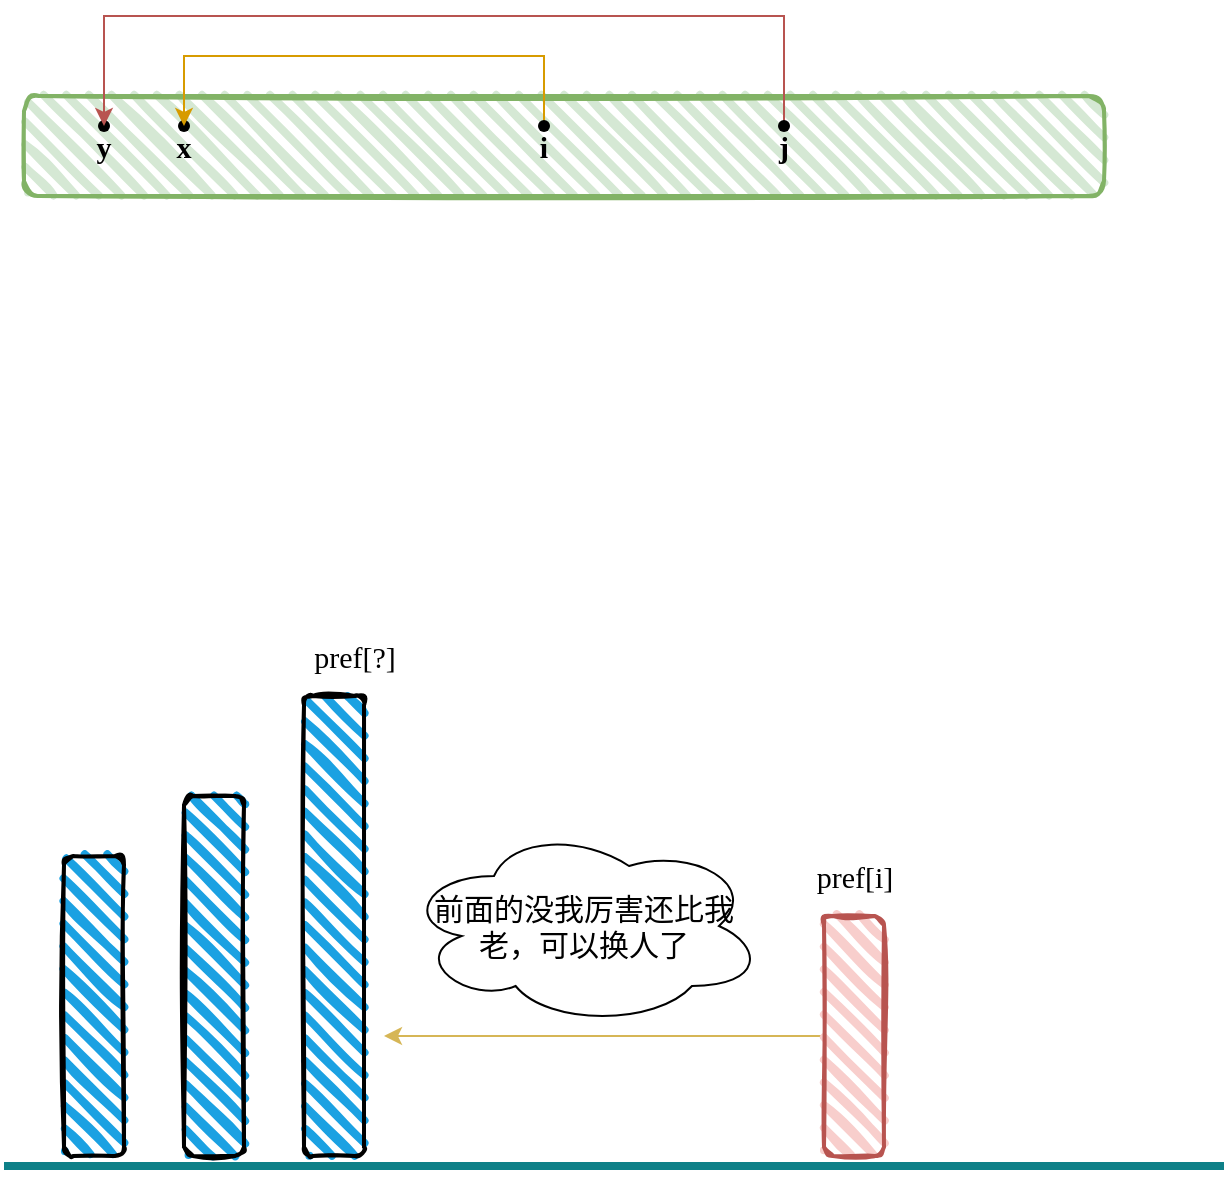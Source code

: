 <mxfile version="17.1.2" type="github">
  <diagram id="OOybOWI9zLrt1ZNBdLxd" name="Page-1">
    <mxGraphModel dx="1038" dy="579" grid="1" gridSize="10" guides="1" tooltips="1" connect="1" arrows="1" fold="1" page="1" pageScale="1" pageWidth="827" pageHeight="1169" math="0" shadow="0">
      <root>
        <mxCell id="0" />
        <mxCell id="1" parent="0" />
        <mxCell id="4T8P1lf2ftTzK5thKm8J-2" value="" style="rounded=1;whiteSpace=wrap;html=1;strokeWidth=2;fillWeight=4;hachureGap=8;hachureAngle=45;fillColor=#d5e8d4;sketch=1;strokeColor=#82b366;" vertex="1" parent="1">
          <mxGeometry x="80" y="50" width="540" height="50" as="geometry" />
        </mxCell>
        <mxCell id="4T8P1lf2ftTzK5thKm8J-3" value="" style="shape=waypoint;sketch=0;fillStyle=solid;size=6;pointerEvents=1;points=[];fillColor=none;resizable=0;rotatable=0;perimeter=centerPerimeter;snapToPoint=1;" vertex="1" parent="1">
          <mxGeometry x="140" y="45" width="40" height="40" as="geometry" />
        </mxCell>
        <mxCell id="4T8P1lf2ftTzK5thKm8J-8" style="edgeStyle=orthogonalEdgeStyle;rounded=0;orthogonalLoop=1;jettySize=auto;html=1;fillColor=#ffe6cc;strokeColor=#d79b00;" edge="1" parent="1" source="4T8P1lf2ftTzK5thKm8J-4" target="4T8P1lf2ftTzK5thKm8J-3">
          <mxGeometry relative="1" as="geometry">
            <Array as="points">
              <mxPoint x="340" y="30" />
              <mxPoint x="160" y="30" />
            </Array>
          </mxGeometry>
        </mxCell>
        <mxCell id="4T8P1lf2ftTzK5thKm8J-4" value="" style="shape=waypoint;sketch=0;fillStyle=solid;size=6;pointerEvents=1;points=[];fillColor=none;resizable=0;rotatable=0;perimeter=centerPerimeter;snapToPoint=1;" vertex="1" parent="1">
          <mxGeometry x="320" y="45" width="40" height="40" as="geometry" />
        </mxCell>
        <mxCell id="4T8P1lf2ftTzK5thKm8J-9" value="&lt;b&gt;&lt;font style=&quot;font-size: 15px&quot; face=&quot;Comic Sans MS&quot;&gt;i&lt;/font&gt;&lt;/b&gt;" style="text;html=1;strokeColor=none;fillColor=none;align=center;verticalAlign=middle;whiteSpace=wrap;rounded=0;" vertex="1" parent="1">
          <mxGeometry x="310" y="60" width="60" height="30" as="geometry" />
        </mxCell>
        <mxCell id="4T8P1lf2ftTzK5thKm8J-10" value="&lt;b&gt;&lt;font style=&quot;font-size: 15px&quot; face=&quot;Comic Sans MS&quot;&gt;x&lt;/font&gt;&lt;/b&gt;" style="text;html=1;strokeColor=none;fillColor=none;align=center;verticalAlign=middle;whiteSpace=wrap;rounded=0;" vertex="1" parent="1">
          <mxGeometry x="130" y="60" width="60" height="30" as="geometry" />
        </mxCell>
        <mxCell id="4T8P1lf2ftTzK5thKm8J-11" value="&lt;b&gt;&lt;font style=&quot;font-size: 15px&quot; face=&quot;Comic Sans MS&quot;&gt;j&lt;/font&gt;&lt;/b&gt;" style="text;html=1;strokeColor=none;fillColor=none;align=center;verticalAlign=middle;whiteSpace=wrap;rounded=0;" vertex="1" parent="1">
          <mxGeometry x="430" y="60" width="60" height="30" as="geometry" />
        </mxCell>
        <mxCell id="4T8P1lf2ftTzK5thKm8J-14" value="" style="shape=waypoint;sketch=0;fillStyle=solid;size=6;pointerEvents=1;points=[];fillColor=none;resizable=0;rotatable=0;perimeter=centerPerimeter;snapToPoint=1;" vertex="1" parent="1">
          <mxGeometry x="100" y="45" width="40" height="40" as="geometry" />
        </mxCell>
        <mxCell id="4T8P1lf2ftTzK5thKm8J-20" style="edgeStyle=orthogonalEdgeStyle;rounded=0;orthogonalLoop=1;jettySize=auto;html=1;entryX=0.66;entryY=0.43;entryDx=0;entryDy=0;entryPerimeter=0;fontFamily=Comic Sans MS;fontSize=15;exitX=0.5;exitY=0.365;exitDx=0;exitDy=0;exitPerimeter=0;fillColor=#f8cecc;strokeColor=#b85450;" edge="1" parent="1" source="4T8P1lf2ftTzK5thKm8J-19" target="4T8P1lf2ftTzK5thKm8J-14">
          <mxGeometry relative="1" as="geometry">
            <Array as="points">
              <mxPoint x="460" y="10" />
              <mxPoint x="120" y="10" />
            </Array>
          </mxGeometry>
        </mxCell>
        <mxCell id="4T8P1lf2ftTzK5thKm8J-19" value="" style="shape=waypoint;sketch=0;fillStyle=solid;size=6;pointerEvents=1;points=[];fillColor=none;resizable=0;rotatable=0;perimeter=centerPerimeter;snapToPoint=1;" vertex="1" parent="1">
          <mxGeometry x="440" y="45" width="40" height="40" as="geometry" />
        </mxCell>
        <mxCell id="4T8P1lf2ftTzK5thKm8J-22" value="&lt;b&gt;&lt;font style=&quot;font-size: 15px&quot; face=&quot;Comic Sans MS&quot;&gt;y&lt;/font&gt;&lt;/b&gt;" style="text;html=1;strokeColor=none;fillColor=none;align=center;verticalAlign=middle;whiteSpace=wrap;rounded=0;" vertex="1" parent="1">
          <mxGeometry x="90" y="60" width="60" height="30" as="geometry" />
        </mxCell>
        <mxCell id="4T8P1lf2ftTzK5thKm8J-24" value="" style="rounded=1;whiteSpace=wrap;html=1;strokeWidth=2;fillWeight=4;hachureGap=8;hachureAngle=45;fillColor=#1ba1e2;sketch=1;fontFamily=Comic Sans MS;fontSize=15;" vertex="1" parent="1">
          <mxGeometry x="100" y="430" width="30" height="150" as="geometry" />
        </mxCell>
        <mxCell id="4T8P1lf2ftTzK5thKm8J-25" value="" style="rounded=1;whiteSpace=wrap;html=1;strokeWidth=2;fillWeight=4;hachureGap=8;hachureAngle=45;fillColor=#1ba1e2;sketch=1;fontFamily=Comic Sans MS;fontSize=15;" vertex="1" parent="1">
          <mxGeometry x="160" y="400" width="30" height="180" as="geometry" />
        </mxCell>
        <mxCell id="4T8P1lf2ftTzK5thKm8J-26" value="" style="rounded=1;whiteSpace=wrap;html=1;strokeWidth=2;fillWeight=4;hachureGap=8;hachureAngle=45;fillColor=#1ba1e2;sketch=1;fontFamily=Comic Sans MS;fontSize=15;" vertex="1" parent="1">
          <mxGeometry x="220" y="350" width="30" height="230" as="geometry" />
        </mxCell>
        <mxCell id="4T8P1lf2ftTzK5thKm8J-32" style="edgeStyle=orthogonalEdgeStyle;rounded=0;orthogonalLoop=1;jettySize=auto;html=1;exitX=0;exitY=0.5;exitDx=0;exitDy=0;fontFamily=Comic Sans MS;fontSize=15;fillColor=#fff2cc;strokeColor=#d6b656;" edge="1" parent="1" source="4T8P1lf2ftTzK5thKm8J-27">
          <mxGeometry relative="1" as="geometry">
            <mxPoint x="260" y="520" as="targetPoint" />
          </mxGeometry>
        </mxCell>
        <mxCell id="4T8P1lf2ftTzK5thKm8J-27" value="" style="rounded=1;whiteSpace=wrap;html=1;strokeWidth=2;fillWeight=4;hachureGap=8;hachureAngle=45;fillColor=#f8cecc;sketch=1;fontFamily=Comic Sans MS;fontSize=15;strokeColor=#b85450;" vertex="1" parent="1">
          <mxGeometry x="480" y="460" width="30" height="120" as="geometry" />
        </mxCell>
        <mxCell id="4T8P1lf2ftTzK5thKm8J-29" value="" style="line;strokeWidth=4;html=1;perimeter=backbonePerimeter;points=[];outlineConnect=0;fontFamily=Comic Sans MS;fontSize=15;fillColor=#b0e3e6;strokeColor=#0e8088;" vertex="1" parent="1">
          <mxGeometry x="70" y="580" width="610" height="10" as="geometry" />
        </mxCell>
        <mxCell id="4T8P1lf2ftTzK5thKm8J-30" value="pref[i]" style="text;html=1;align=center;verticalAlign=middle;resizable=0;points=[];autosize=1;strokeColor=none;fillColor=none;fontSize=15;fontFamily=Comic Sans MS;" vertex="1" parent="1">
          <mxGeometry x="465" y="430" width="60" height="20" as="geometry" />
        </mxCell>
        <mxCell id="4T8P1lf2ftTzK5thKm8J-31" value="pref[?]" style="text;html=1;align=center;verticalAlign=middle;resizable=0;points=[];autosize=1;strokeColor=none;fillColor=none;fontSize=15;fontFamily=Comic Sans MS;" vertex="1" parent="1">
          <mxGeometry x="210" y="320" width="70" height="20" as="geometry" />
        </mxCell>
        <mxCell id="4T8P1lf2ftTzK5thKm8J-34" value="&lt;p&gt;前面的没我厉害还&lt;span&gt;比我老，可以换人了&lt;/span&gt;&lt;/p&gt;" style="ellipse;shape=cloud;whiteSpace=wrap;html=1;fontFamily=Comic Sans MS;fontSize=15;" vertex="1" parent="1">
          <mxGeometry x="270" y="415" width="180" height="100" as="geometry" />
        </mxCell>
      </root>
    </mxGraphModel>
  </diagram>
</mxfile>
